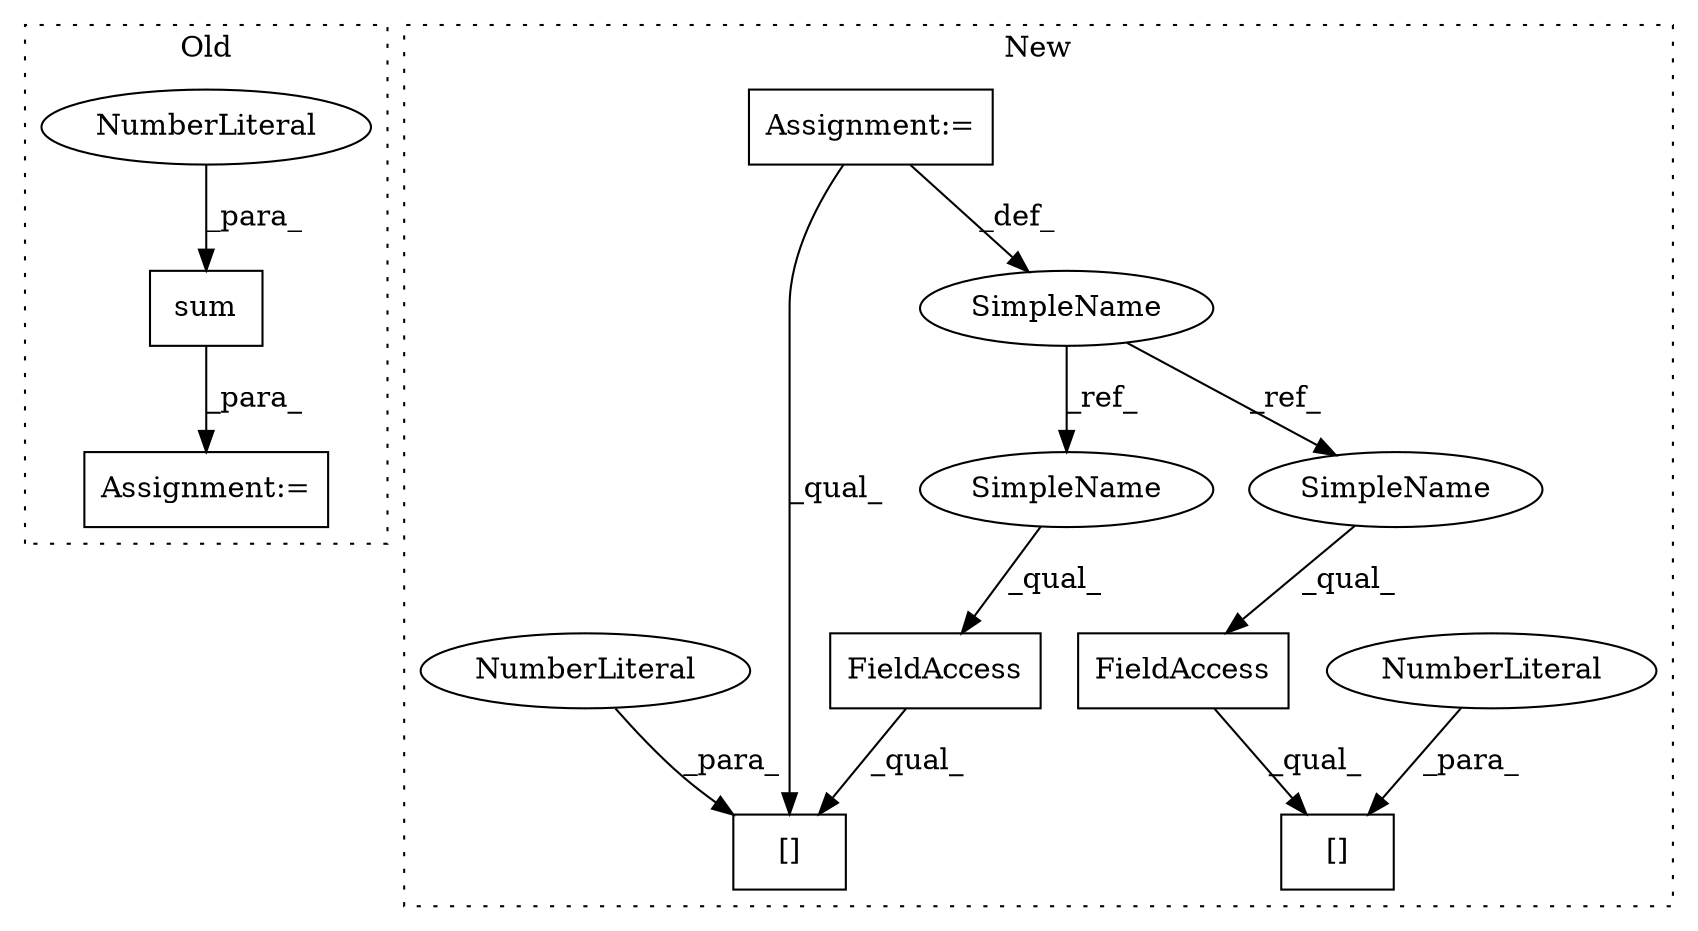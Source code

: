 digraph G {
subgraph cluster0 {
1 [label="sum" a="32" s="6687,6692" l="4,1" shape="box"];
3 [label="Assignment:=" a="7" s="6526" l="1" shape="box"];
8 [label="NumberLiteral" a="34" s="6691" l="1" shape="ellipse"];
label = "Old";
style="dotted";
}
subgraph cluster1 {
2 [label="[]" a="2" s="7545,7555" l="9,1" shape="box"];
4 [label="FieldAccess" a="22" s="7545" l="8" shape="box"];
5 [label="NumberLiteral" a="34" s="7554" l="1" shape="ellipse"];
6 [label="Assignment:=" a="7" s="5987" l="2" shape="box"];
7 [label="FieldAccess" a="22" s="7592" l="8" shape="box"];
9 [label="[]" a="2" s="7592,7602" l="9,1" shape="box"];
10 [label="NumberLiteral" a="34" s="7601" l="1" shape="ellipse"];
11 [label="SimpleName" a="42" s="5987" l="2" shape="ellipse"];
12 [label="SimpleName" a="42" s="7592" l="2" shape="ellipse"];
13 [label="SimpleName" a="42" s="7545" l="2" shape="ellipse"];
label = "New";
style="dotted";
}
1 -> 3 [label="_para_"];
4 -> 2 [label="_qual_"];
5 -> 2 [label="_para_"];
6 -> 11 [label="_def_"];
6 -> 9 [label="_qual_"];
7 -> 9 [label="_qual_"];
8 -> 1 [label="_para_"];
10 -> 9 [label="_para_"];
11 -> 13 [label="_ref_"];
11 -> 12 [label="_ref_"];
12 -> 7 [label="_qual_"];
13 -> 4 [label="_qual_"];
}